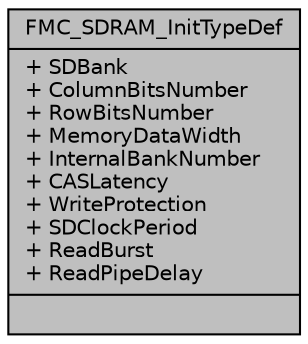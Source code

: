 digraph "FMC_SDRAM_InitTypeDef"
{
  edge [fontname="Helvetica",fontsize="10",labelfontname="Helvetica",labelfontsize="10"];
  node [fontname="Helvetica",fontsize="10",shape=record];
  Node1 [label="{FMC_SDRAM_InitTypeDef\n|+ SDBank\l+ ColumnBitsNumber\l+ RowBitsNumber\l+ MemoryDataWidth\l+ InternalBankNumber\l+ CASLatency\l+ WriteProtection\l+ SDClockPeriod\l+ ReadBurst\l+ ReadPipeDelay\l|}",height=0.2,width=0.4,color="black", fillcolor="grey75", style="filled", fontcolor="black"];
}
